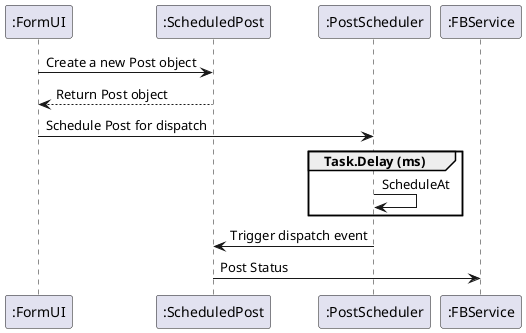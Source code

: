 @startuml
participant ":FormUI"
participant ":ScheduledPost"
participant ":PostScheduler"
participant ":FBService"

":FormUI" -> ":ScheduledPost": Create a new Post object
":ScheduledPost" --> ":FormUI": Return Post object
":FormUI" -> ":PostScheduler": Schedule Post for dispatch

group Task.Delay (ms)
    ":PostScheduler" -> ":PostScheduler": ScheduleAt
end

":PostScheduler" -> ":ScheduledPost": Trigger dispatch event
":ScheduledPost" -> ":FBService": Post Status

@enduml
